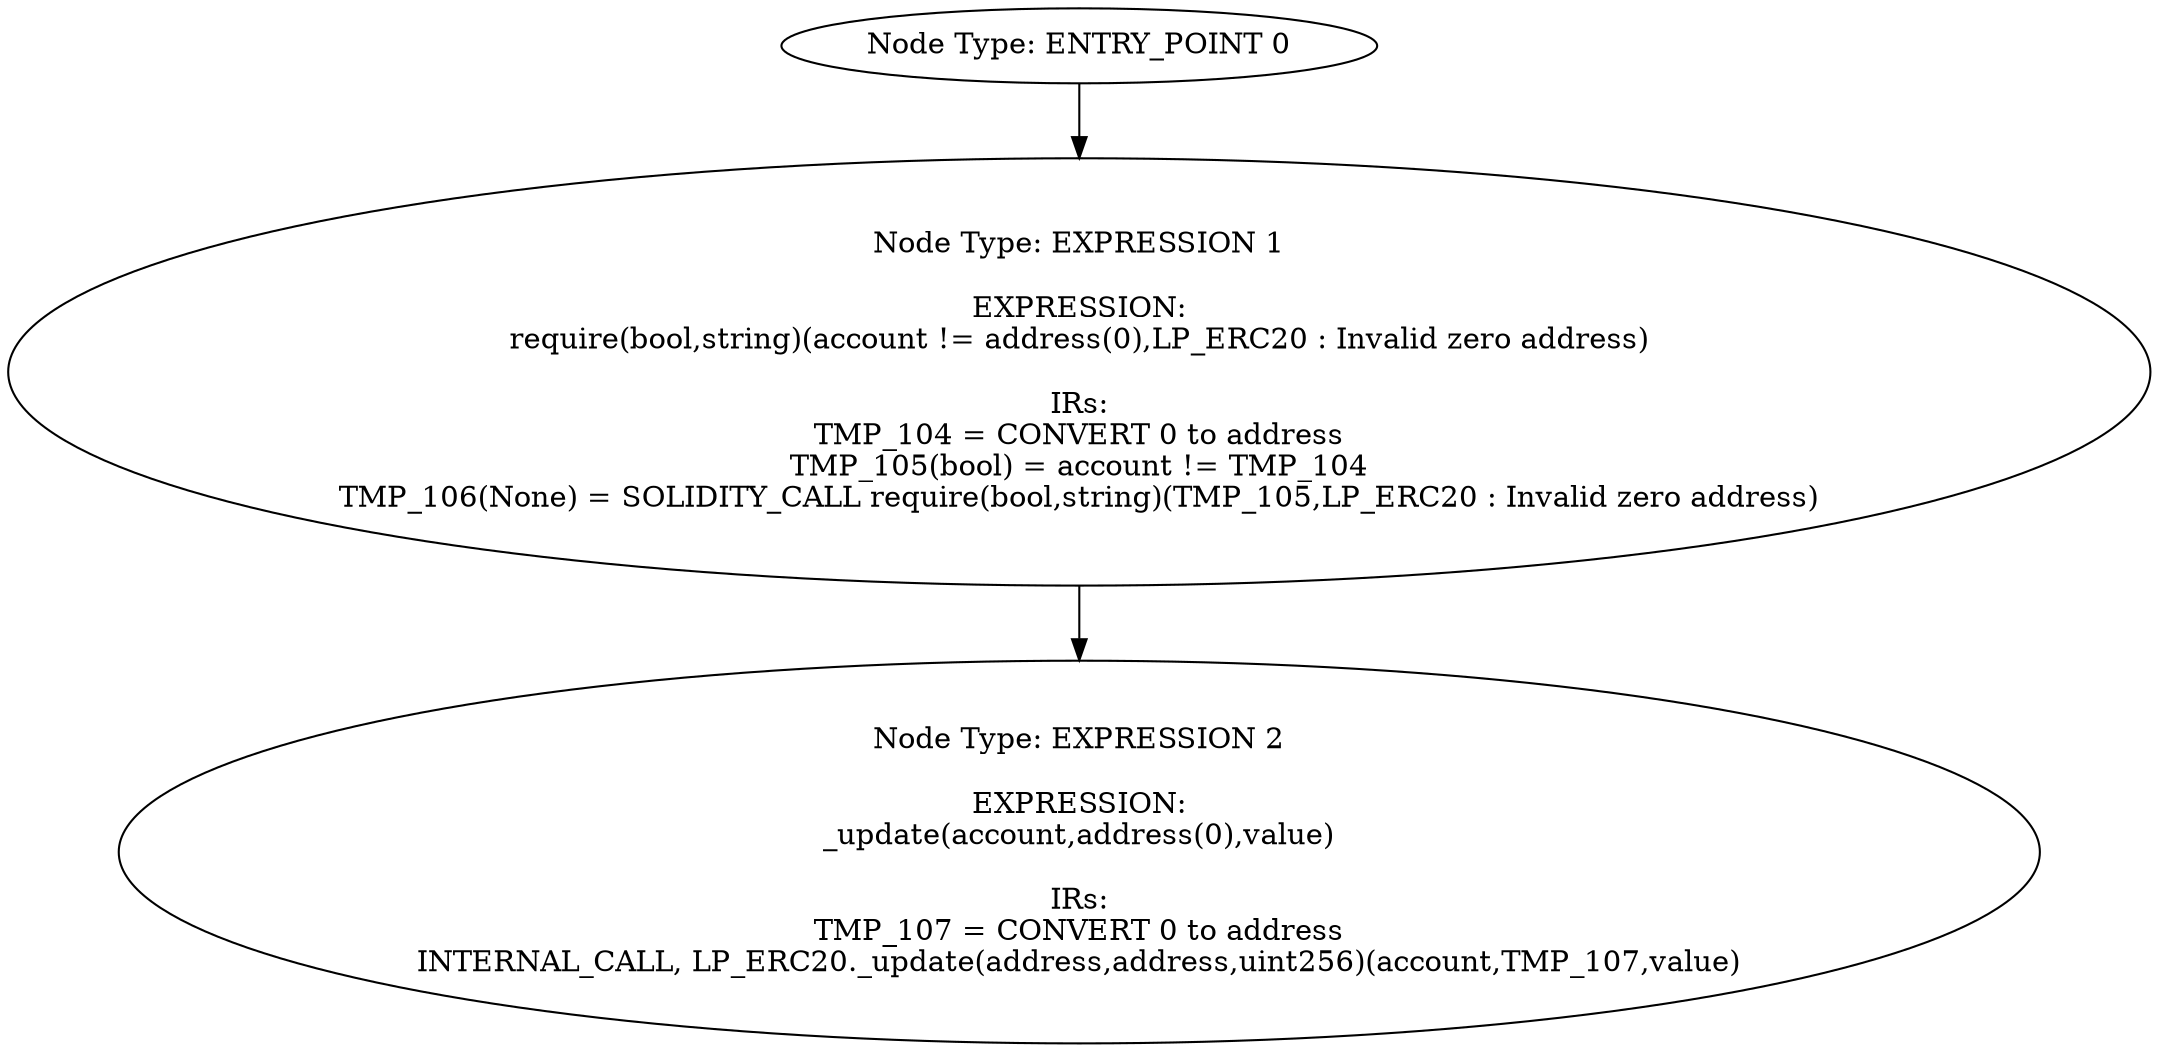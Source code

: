 digraph{
0[label="Node Type: ENTRY_POINT 0
"];
0->1;
1[label="Node Type: EXPRESSION 1

EXPRESSION:
require(bool,string)(account != address(0),LP_ERC20 : Invalid zero address)

IRs:
TMP_104 = CONVERT 0 to address
TMP_105(bool) = account != TMP_104
TMP_106(None) = SOLIDITY_CALL require(bool,string)(TMP_105,LP_ERC20 : Invalid zero address)"];
1->2;
2[label="Node Type: EXPRESSION 2

EXPRESSION:
_update(account,address(0),value)

IRs:
TMP_107 = CONVERT 0 to address
INTERNAL_CALL, LP_ERC20._update(address,address,uint256)(account,TMP_107,value)"];
}
